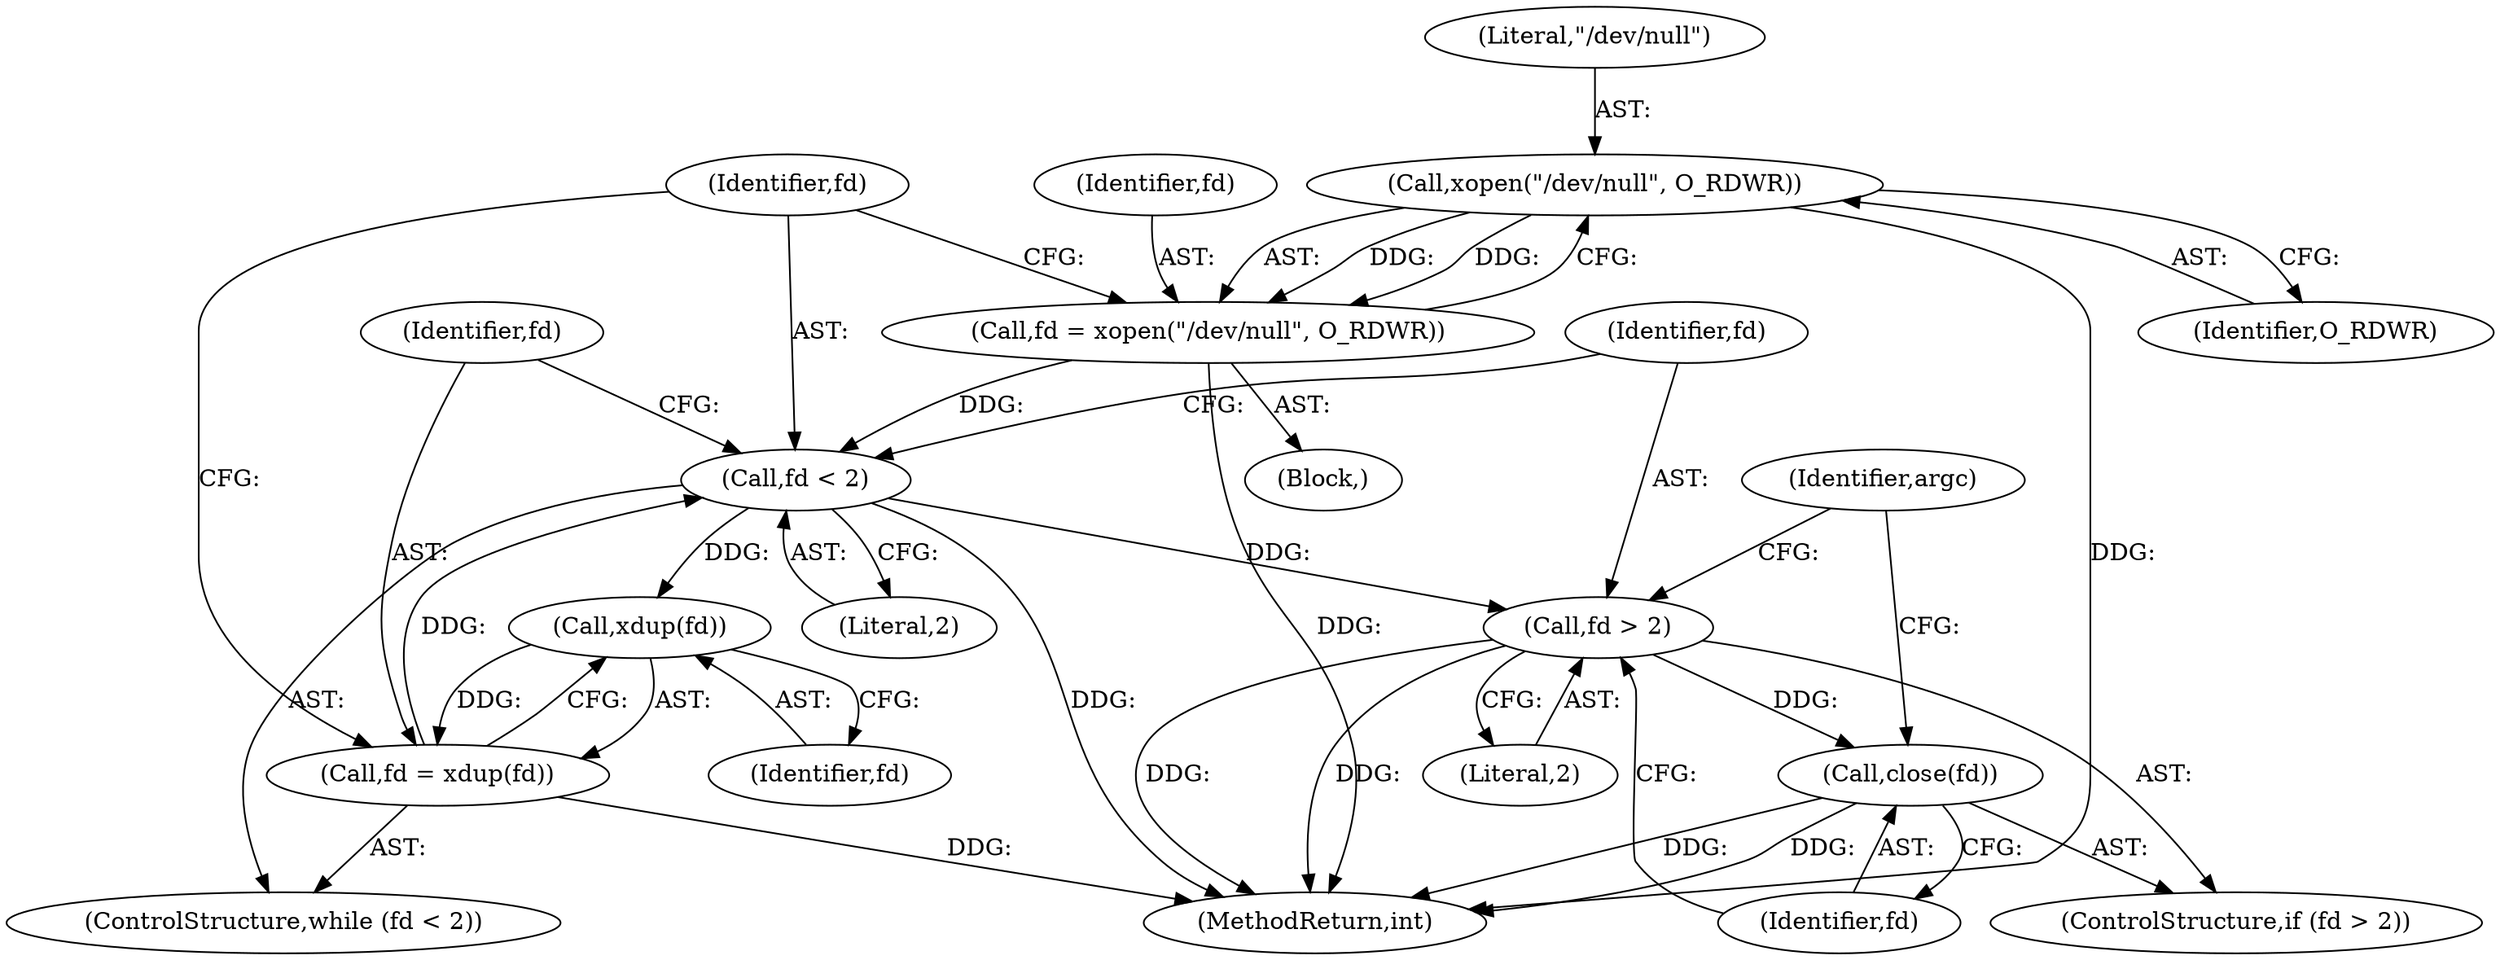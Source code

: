digraph "0_abrt_8939398b82006ba1fec4ed491339fc075f43fc7c_1@API" {
"1000154" [label="(Call,xopen(\"/dev/null\", O_RDWR))"];
"1000152" [label="(Call,fd = xopen(\"/dev/null\", O_RDWR))"];
"1000158" [label="(Call,fd < 2)"];
"1000163" [label="(Call,xdup(fd))"];
"1000161" [label="(Call,fd = xdup(fd))"];
"1000166" [label="(Call,fd > 2)"];
"1000169" [label="(Call,close(fd))"];
"1000161" [label="(Call,fd = xdup(fd))"];
"1000164" [label="(Identifier,fd)"];
"1000170" [label="(Identifier,fd)"];
"1000165" [label="(ControlStructure,if (fd > 2))"];
"1000159" [label="(Identifier,fd)"];
"1000160" [label="(Literal,2)"];
"1000155" [label="(Literal,\"/dev/null\")"];
"1000153" [label="(Identifier,fd)"];
"1000163" [label="(Call,xdup(fd))"];
"1001228" [label="(MethodReturn,int)"];
"1000173" [label="(Identifier,argc)"];
"1000156" [label="(Identifier,O_RDWR)"];
"1000157" [label="(ControlStructure,while (fd < 2))"];
"1000150" [label="(Block,)"];
"1000158" [label="(Call,fd < 2)"];
"1000152" [label="(Call,fd = xopen(\"/dev/null\", O_RDWR))"];
"1000154" [label="(Call,xopen(\"/dev/null\", O_RDWR))"];
"1000167" [label="(Identifier,fd)"];
"1000162" [label="(Identifier,fd)"];
"1000169" [label="(Call,close(fd))"];
"1000168" [label="(Literal,2)"];
"1000166" [label="(Call,fd > 2)"];
"1000154" -> "1000152"  [label="AST: "];
"1000154" -> "1000156"  [label="CFG: "];
"1000155" -> "1000154"  [label="AST: "];
"1000156" -> "1000154"  [label="AST: "];
"1000152" -> "1000154"  [label="CFG: "];
"1000154" -> "1001228"  [label="DDG: "];
"1000154" -> "1000152"  [label="DDG: "];
"1000154" -> "1000152"  [label="DDG: "];
"1000152" -> "1000150"  [label="AST: "];
"1000153" -> "1000152"  [label="AST: "];
"1000159" -> "1000152"  [label="CFG: "];
"1000152" -> "1001228"  [label="DDG: "];
"1000152" -> "1000158"  [label="DDG: "];
"1000158" -> "1000157"  [label="AST: "];
"1000158" -> "1000160"  [label="CFG: "];
"1000159" -> "1000158"  [label="AST: "];
"1000160" -> "1000158"  [label="AST: "];
"1000162" -> "1000158"  [label="CFG: "];
"1000167" -> "1000158"  [label="CFG: "];
"1000158" -> "1001228"  [label="DDG: "];
"1000161" -> "1000158"  [label="DDG: "];
"1000158" -> "1000163"  [label="DDG: "];
"1000158" -> "1000166"  [label="DDG: "];
"1000163" -> "1000161"  [label="AST: "];
"1000163" -> "1000164"  [label="CFG: "];
"1000164" -> "1000163"  [label="AST: "];
"1000161" -> "1000163"  [label="CFG: "];
"1000163" -> "1000161"  [label="DDG: "];
"1000161" -> "1000157"  [label="AST: "];
"1000162" -> "1000161"  [label="AST: "];
"1000159" -> "1000161"  [label="CFG: "];
"1000161" -> "1001228"  [label="DDG: "];
"1000166" -> "1000165"  [label="AST: "];
"1000166" -> "1000168"  [label="CFG: "];
"1000167" -> "1000166"  [label="AST: "];
"1000168" -> "1000166"  [label="AST: "];
"1000170" -> "1000166"  [label="CFG: "];
"1000173" -> "1000166"  [label="CFG: "];
"1000166" -> "1001228"  [label="DDG: "];
"1000166" -> "1001228"  [label="DDG: "];
"1000166" -> "1000169"  [label="DDG: "];
"1000169" -> "1000165"  [label="AST: "];
"1000169" -> "1000170"  [label="CFG: "];
"1000170" -> "1000169"  [label="AST: "];
"1000173" -> "1000169"  [label="CFG: "];
"1000169" -> "1001228"  [label="DDG: "];
"1000169" -> "1001228"  [label="DDG: "];
}
